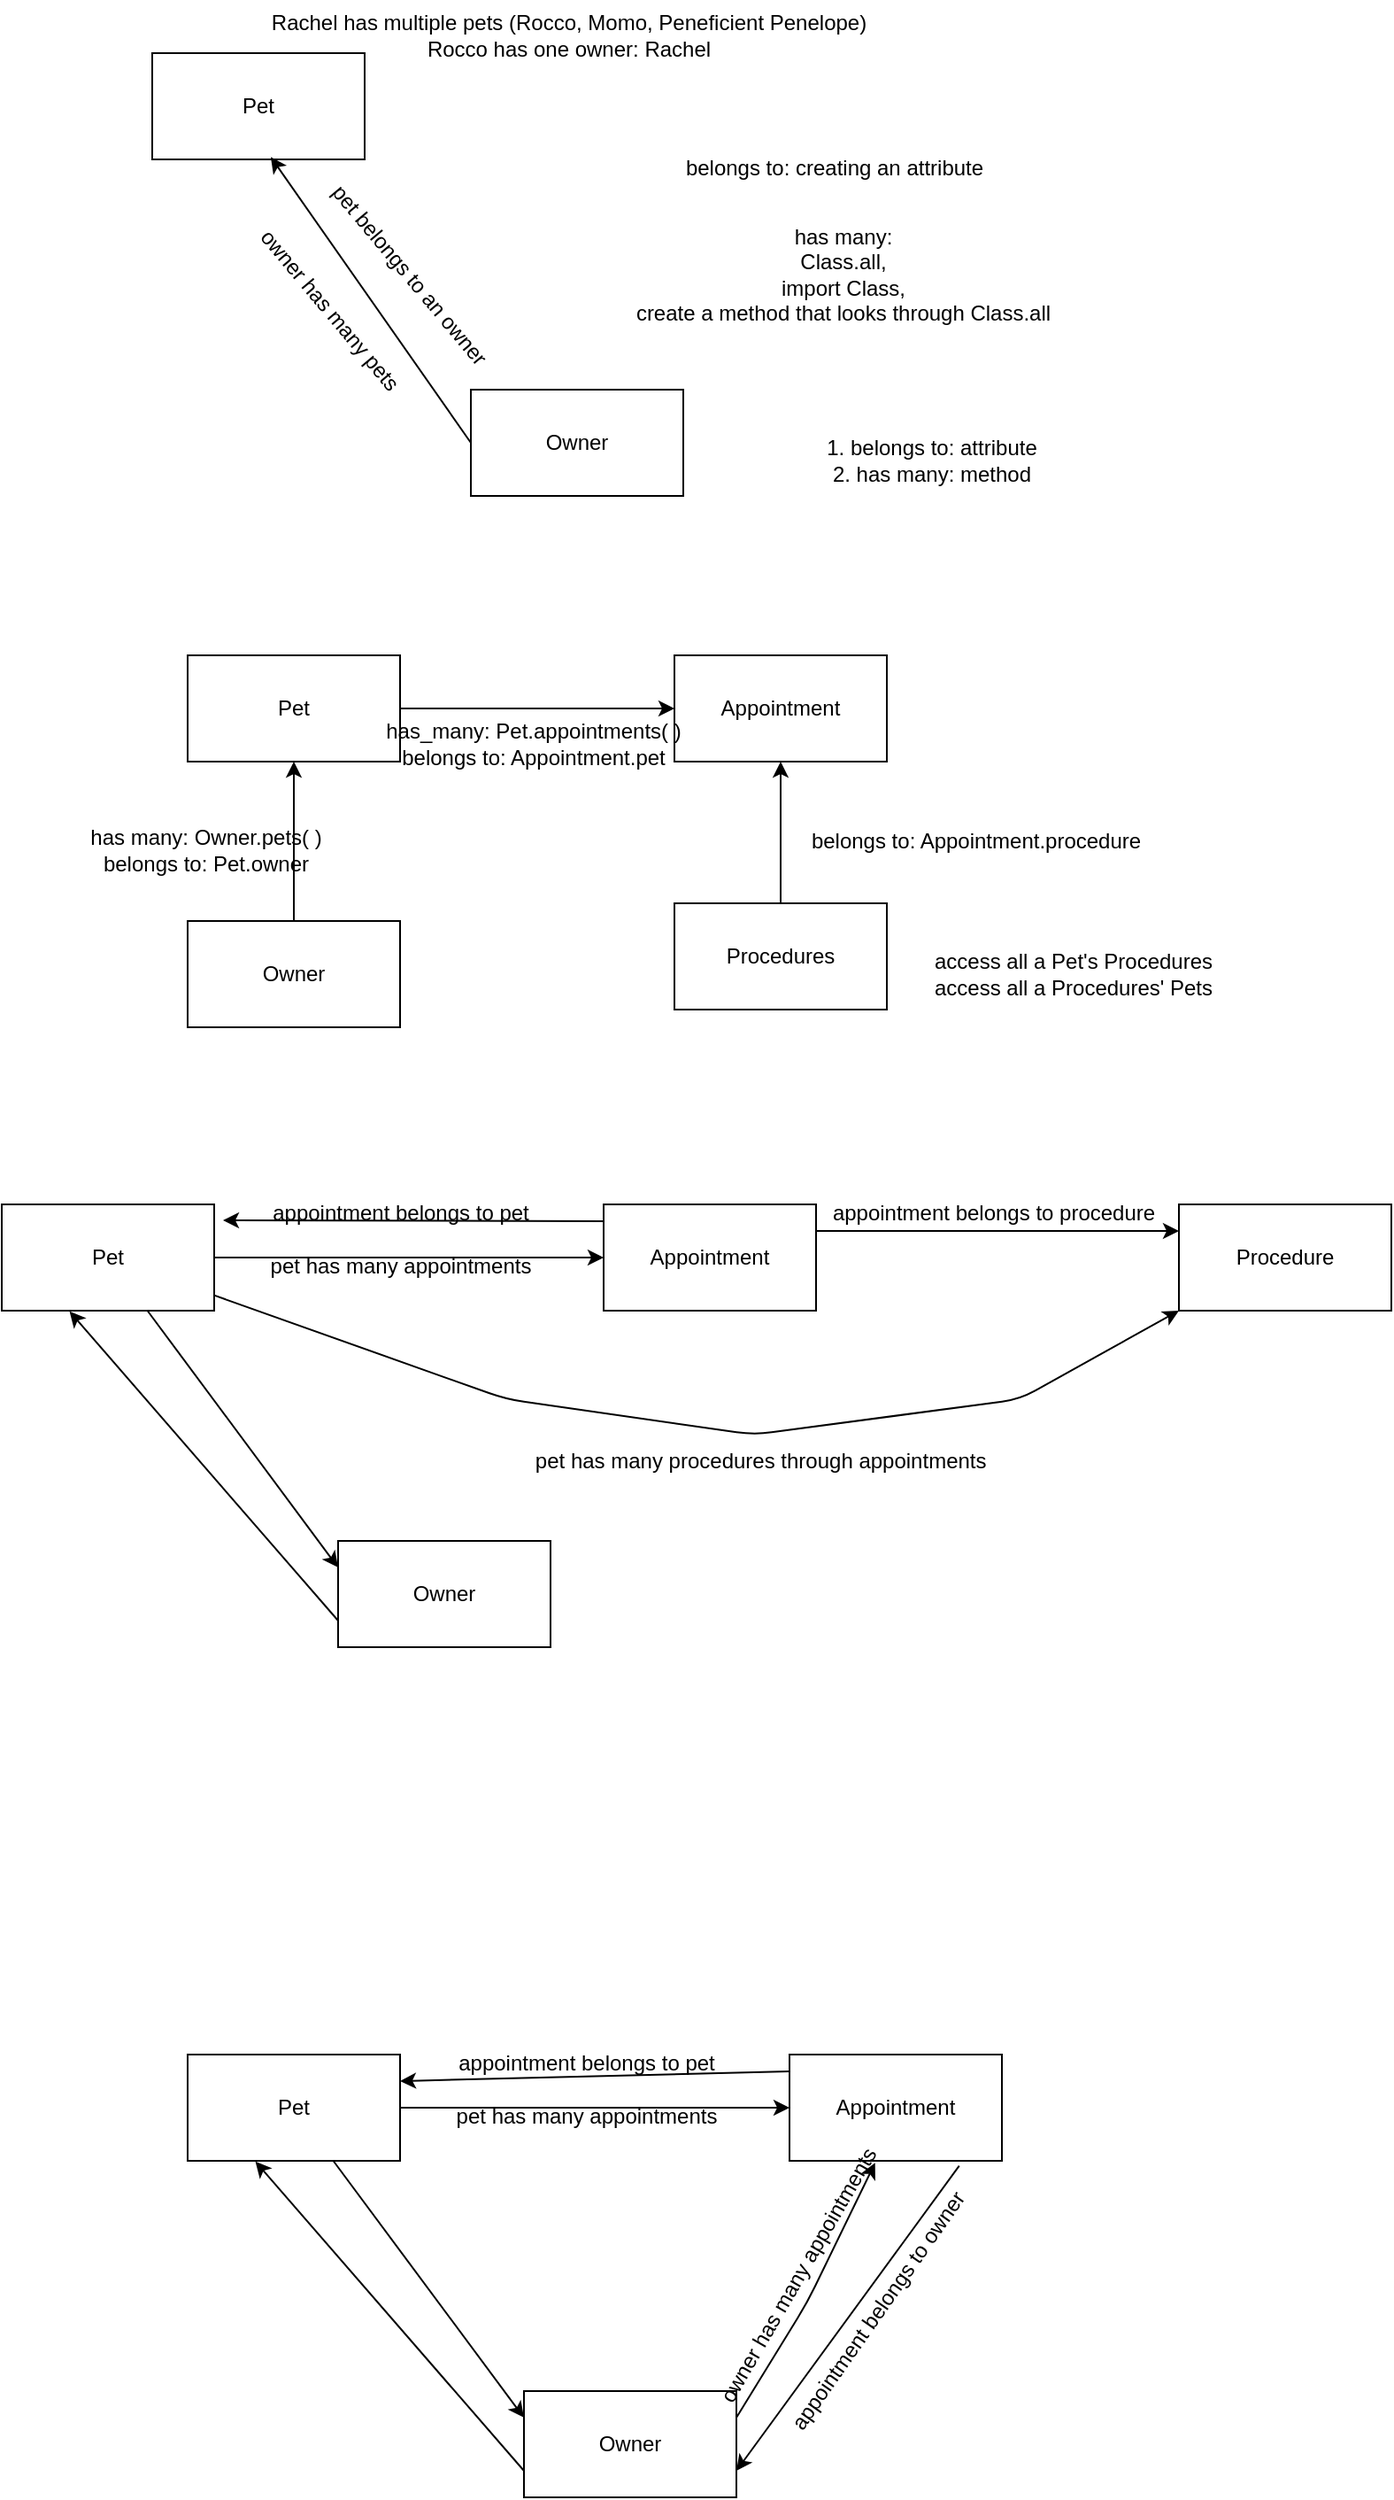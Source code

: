 <mxfile>
    <diagram id="JucuQe1479F7ddFB8Y5U" name="Page-1">
        <mxGraphModel dx="474" dy="1443" grid="1" gridSize="10" guides="1" tooltips="1" connect="1" arrows="1" fold="1" page="1" pageScale="1" pageWidth="850" pageHeight="1100" math="0" shadow="0">
            <root>
                <mxCell id="0"/>
                <mxCell id="1" parent="0"/>
                <mxCell id="93" style="edgeStyle=none;html=1;entryX=0;entryY=0.5;entryDx=0;entryDy=0;" edge="1" parent="1" source="2" target="3">
                    <mxGeometry relative="1" as="geometry"/>
                </mxCell>
                <mxCell id="2" value="Pet" style="whiteSpace=wrap;html=1;" parent="1" vertex="1">
                    <mxGeometry x="170" y="80" width="120" height="60" as="geometry"/>
                </mxCell>
                <mxCell id="3" value="Appointment" style="whiteSpace=wrap;html=1;" parent="1" vertex="1">
                    <mxGeometry x="445" y="80" width="120" height="60" as="geometry"/>
                </mxCell>
                <mxCell id="92" style="edgeStyle=none;html=1;" edge="1" parent="1" source="4" target="2">
                    <mxGeometry relative="1" as="geometry"/>
                </mxCell>
                <mxCell id="4" value="Owner" style="whiteSpace=wrap;html=1;" parent="1" vertex="1">
                    <mxGeometry x="170" y="230" width="120" height="60" as="geometry"/>
                </mxCell>
                <mxCell id="30" value="Pet" style="whiteSpace=wrap;html=1;" parent="1" vertex="1">
                    <mxGeometry x="150" y="-260" width="120" height="60" as="geometry"/>
                </mxCell>
                <mxCell id="36" value="Owner" style="whiteSpace=wrap;html=1;" parent="1" vertex="1">
                    <mxGeometry x="330" y="-70" width="120" height="60" as="geometry"/>
                </mxCell>
                <mxCell id="41" value="pet belongs to an owner" style="text;html=1;align=center;verticalAlign=middle;resizable=0;points=[];autosize=1;strokeColor=none;fillColor=none;rotation=50;" parent="1" vertex="1">
                    <mxGeometry x="220" y="-150" width="150" height="30" as="geometry"/>
                </mxCell>
                <mxCell id="42" value="owner has many pets" style="text;html=1;align=center;verticalAlign=middle;resizable=0;points=[];autosize=1;strokeColor=none;fillColor=none;rotation=50;" parent="1" vertex="1">
                    <mxGeometry x="180" y="-130" width="140" height="30" as="geometry"/>
                </mxCell>
                <mxCell id="55" style="edgeStyle=none;html=1;entryX=0;entryY=0.5;entryDx=0;entryDy=0;" parent="1" source="57" target="60" edge="1">
                    <mxGeometry relative="1" as="geometry"/>
                </mxCell>
                <mxCell id="56" style="edgeStyle=none;html=1;entryX=0;entryY=0.25;entryDx=0;entryDy=0;" parent="1" source="57" target="63" edge="1">
                    <mxGeometry relative="1" as="geometry"/>
                </mxCell>
                <mxCell id="57" value="Pet" style="whiteSpace=wrap;html=1;" parent="1" vertex="1">
                    <mxGeometry x="170" y="870" width="120" height="60" as="geometry"/>
                </mxCell>
                <mxCell id="58" style="edgeStyle=none;html=1;entryX=1;entryY=0.75;entryDx=0;entryDy=0;exitX=0.799;exitY=1.047;exitDx=0;exitDy=0;exitPerimeter=0;" parent="1" source="60" target="63" edge="1">
                    <mxGeometry relative="1" as="geometry"/>
                </mxCell>
                <mxCell id="59" style="edgeStyle=none;html=1;entryX=1;entryY=0.25;entryDx=0;entryDy=0;exitX=0;exitY=0.158;exitDx=0;exitDy=0;exitPerimeter=0;" parent="1" source="60" target="57" edge="1">
                    <mxGeometry relative="1" as="geometry"/>
                </mxCell>
                <mxCell id="60" value="Appointment" style="whiteSpace=wrap;html=1;" parent="1" vertex="1">
                    <mxGeometry x="510" y="870" width="120" height="60" as="geometry"/>
                </mxCell>
                <mxCell id="61" style="edgeStyle=none;html=1;entryX=0.403;entryY=1.019;entryDx=0;entryDy=0;entryPerimeter=0;exitX=1;exitY=0.25;exitDx=0;exitDy=0;" parent="1" source="63" target="60" edge="1">
                    <mxGeometry relative="1" as="geometry">
                        <Array as="points">
                            <mxPoint x="520" y="1010"/>
                        </Array>
                    </mxGeometry>
                </mxCell>
                <mxCell id="62" style="edgeStyle=none;html=1;entryX=0.319;entryY=1.006;entryDx=0;entryDy=0;entryPerimeter=0;exitX=0;exitY=0.75;exitDx=0;exitDy=0;" parent="1" source="63" target="57" edge="1">
                    <mxGeometry relative="1" as="geometry"/>
                </mxCell>
                <mxCell id="63" value="Owner" style="whiteSpace=wrap;html=1;" parent="1" vertex="1">
                    <mxGeometry x="360" y="1060" width="120" height="60" as="geometry"/>
                </mxCell>
                <mxCell id="64" value="appointment belongs to pet" style="text;html=1;align=center;verticalAlign=middle;resizable=0;points=[];autosize=1;strokeColor=none;fillColor=none;" parent="1" vertex="1">
                    <mxGeometry x="310" y="860" width="170" height="30" as="geometry"/>
                </mxCell>
                <mxCell id="65" value="pet has many appointments" style="text;html=1;align=center;verticalAlign=middle;resizable=0;points=[];autosize=1;strokeColor=none;fillColor=none;" parent="1" vertex="1">
                    <mxGeometry x="310" y="890" width="170" height="30" as="geometry"/>
                </mxCell>
                <mxCell id="66" value="appointment belongs to owner&lt;br&gt;" style="text;html=1;align=center;verticalAlign=middle;resizable=0;points=[];autosize=1;strokeColor=none;fillColor=none;rotation=-55;" parent="1" vertex="1">
                    <mxGeometry x="470" y="1000" width="180" height="30" as="geometry"/>
                </mxCell>
                <mxCell id="67" value="owner has many appointments" style="text;html=1;align=center;verticalAlign=middle;resizable=0;points=[];autosize=1;strokeColor=none;fillColor=none;rotation=-60;" parent="1" vertex="1">
                    <mxGeometry x="420" y="980" width="190" height="30" as="geometry"/>
                </mxCell>
                <mxCell id="68" style="edgeStyle=none;html=1;entryX=0;entryY=0.5;entryDx=0;entryDy=0;" parent="1" source="70" target="72" edge="1">
                    <mxGeometry relative="1" as="geometry"/>
                </mxCell>
                <mxCell id="69" style="edgeStyle=none;html=1;entryX=0;entryY=0.25;entryDx=0;entryDy=0;" parent="1" source="70" target="75" edge="1">
                    <mxGeometry relative="1" as="geometry"/>
                </mxCell>
                <mxCell id="83" style="edgeStyle=none;html=1;entryX=0;entryY=1;entryDx=0;entryDy=0;" parent="1" source="70" target="77" edge="1">
                    <mxGeometry relative="1" as="geometry">
                        <mxPoint x="560" y="510" as="targetPoint"/>
                        <Array as="points">
                            <mxPoint x="350" y="500"/>
                            <mxPoint x="490" y="520"/>
                            <mxPoint x="640" y="500"/>
                        </Array>
                    </mxGeometry>
                </mxCell>
                <mxCell id="70" value="Pet" style="whiteSpace=wrap;html=1;" parent="1" vertex="1">
                    <mxGeometry x="65" y="390" width="120" height="60" as="geometry"/>
                </mxCell>
                <mxCell id="71" style="edgeStyle=none;html=1;exitX=0;exitY=0.158;exitDx=0;exitDy=0;exitPerimeter=0;" parent="1" source="72" edge="1">
                    <mxGeometry relative="1" as="geometry">
                        <mxPoint x="190" y="399" as="targetPoint"/>
                    </mxGeometry>
                </mxCell>
                <mxCell id="78" style="edgeStyle=none;html=1;exitX=1;exitY=0.25;exitDx=0;exitDy=0;entryX=0;entryY=0.25;entryDx=0;entryDy=0;" parent="1" source="72" target="77" edge="1">
                    <mxGeometry relative="1" as="geometry"/>
                </mxCell>
                <mxCell id="72" value="Appointment" style="whiteSpace=wrap;html=1;" parent="1" vertex="1">
                    <mxGeometry x="405" y="390" width="120" height="60" as="geometry"/>
                </mxCell>
                <mxCell id="73" style="edgeStyle=none;html=1;entryX=0.319;entryY=1.006;entryDx=0;entryDy=0;entryPerimeter=0;exitX=0;exitY=0.75;exitDx=0;exitDy=0;" parent="1" source="75" target="70" edge="1">
                    <mxGeometry relative="1" as="geometry"/>
                </mxCell>
                <mxCell id="74" value="pet has many appointments" style="text;html=1;align=center;verticalAlign=middle;resizable=0;points=[];autosize=1;strokeColor=none;fillColor=none;" parent="1" vertex="1">
                    <mxGeometry x="205" y="410" width="170" height="30" as="geometry"/>
                </mxCell>
                <mxCell id="75" value="Owner" style="whiteSpace=wrap;html=1;" parent="1" vertex="1">
                    <mxGeometry x="255" y="580" width="120" height="60" as="geometry"/>
                </mxCell>
                <mxCell id="76" value="appointment belongs to pet" style="text;html=1;align=center;verticalAlign=middle;resizable=0;points=[];autosize=1;strokeColor=none;fillColor=none;" parent="1" vertex="1">
                    <mxGeometry x="205" y="380" width="170" height="30" as="geometry"/>
                </mxCell>
                <mxCell id="77" value="Procedure" style="whiteSpace=wrap;html=1;" parent="1" vertex="1">
                    <mxGeometry x="730" y="390" width="120" height="60" as="geometry"/>
                </mxCell>
                <mxCell id="81" value="appointment belongs to procedure" style="text;html=1;align=center;verticalAlign=middle;resizable=0;points=[];autosize=1;strokeColor=none;fillColor=none;" parent="1" vertex="1">
                    <mxGeometry x="520" y="380" width="210" height="30" as="geometry"/>
                </mxCell>
                <mxCell id="84" value="pet has many procedures through appointments&amp;nbsp;&lt;br&gt;" style="text;html=1;align=center;verticalAlign=middle;resizable=0;points=[];autosize=1;strokeColor=none;fillColor=none;" parent="1" vertex="1">
                    <mxGeometry x="355" y="520" width="280" height="30" as="geometry"/>
                </mxCell>
                <mxCell id="85" value="" style="endArrow=classic;html=1;exitX=0;exitY=0.5;exitDx=0;exitDy=0;entryX=0.558;entryY=0.977;entryDx=0;entryDy=0;entryPerimeter=0;" edge="1" parent="1" source="36" target="30">
                    <mxGeometry width="50" height="50" relative="1" as="geometry">
                        <mxPoint x="300" y="-90" as="sourcePoint"/>
                        <mxPoint x="230" y="-200" as="targetPoint"/>
                    </mxGeometry>
                </mxCell>
                <mxCell id="86" value="Rachel has multiple pets (Rocco, Momo, Peneficient Penelope)&lt;br&gt;Rocco has one owner: Rachel" style="text;html=1;align=center;verticalAlign=middle;resizable=0;points=[];autosize=1;strokeColor=none;fillColor=none;" vertex="1" parent="1">
                    <mxGeometry x="205" y="-290" width="360" height="40" as="geometry"/>
                </mxCell>
                <mxCell id="87" value="belongs to: creating an attribute" style="text;html=1;align=center;verticalAlign=middle;resizable=0;points=[];autosize=1;strokeColor=none;fillColor=none;" vertex="1" parent="1">
                    <mxGeometry x="440" y="-210" width="190" height="30" as="geometry"/>
                </mxCell>
                <mxCell id="88" value="has many: &lt;br&gt;Class.all, &lt;br&gt;import Class, &lt;br&gt;create a method that looks through Class.all" style="text;html=1;align=center;verticalAlign=middle;resizable=0;points=[];autosize=1;strokeColor=none;fillColor=none;" vertex="1" parent="1">
                    <mxGeometry x="410" y="-170" width="260" height="70" as="geometry"/>
                </mxCell>
                <mxCell id="90" value="1. belongs to: attribute&lt;br&gt;2. has many: method" style="text;html=1;align=center;verticalAlign=middle;resizable=0;points=[];autosize=1;strokeColor=none;fillColor=none;" vertex="1" parent="1">
                    <mxGeometry x="520" y="-50" width="140" height="40" as="geometry"/>
                </mxCell>
                <mxCell id="94" style="edgeStyle=none;html=1;entryX=0.5;entryY=1;entryDx=0;entryDy=0;" edge="1" parent="1" source="91" target="3">
                    <mxGeometry relative="1" as="geometry"/>
                </mxCell>
                <mxCell id="91" value="Procedures" style="whiteSpace=wrap;html=1;" vertex="1" parent="1">
                    <mxGeometry x="445" y="220" width="120" height="60" as="geometry"/>
                </mxCell>
                <mxCell id="95" value="has many: Owner.pets( )&lt;br&gt;belongs to: Pet.owner" style="text;html=1;align=center;verticalAlign=middle;resizable=0;points=[];autosize=1;strokeColor=none;fillColor=none;" vertex="1" parent="1">
                    <mxGeometry x="105" y="170" width="150" height="40" as="geometry"/>
                </mxCell>
                <mxCell id="96" value="has_many: Pet.appointments( )&lt;br&gt;belongs to: Appointment.pet" style="text;html=1;align=center;verticalAlign=middle;resizable=0;points=[];autosize=1;strokeColor=none;fillColor=none;" vertex="1" parent="1">
                    <mxGeometry x="270" y="110" width="190" height="40" as="geometry"/>
                </mxCell>
                <mxCell id="97" value="belongs to: Appointment.procedure" style="text;html=1;align=center;verticalAlign=middle;resizable=0;points=[];autosize=1;strokeColor=none;fillColor=none;" vertex="1" parent="1">
                    <mxGeometry x="510" y="170" width="210" height="30" as="geometry"/>
                </mxCell>
                <mxCell id="98" value="access all a Pet's Procedures&lt;br&gt;access all a Procedures' Pets" style="text;html=1;align=center;verticalAlign=middle;resizable=0;points=[];autosize=1;strokeColor=none;fillColor=none;" vertex="1" parent="1">
                    <mxGeometry x="580" y="240" width="180" height="40" as="geometry"/>
                </mxCell>
            </root>
        </mxGraphModel>
    </diagram>
</mxfile>